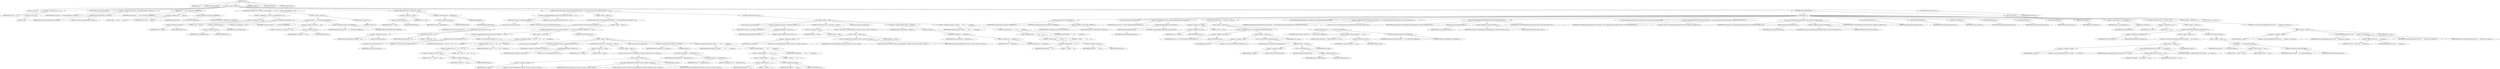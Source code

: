 digraph "run" {  
"118" [label = <(METHOD,run)<SUB>83</SUB>> ]
"6" [label = <(PARAM,this)<SUB>83</SUB>> ]
"119" [label = <(PARAM,String command)<SUB>83</SUB>> ]
"120" [label = <(BLOCK,&lt;empty&gt;,&lt;empty&gt;)<SUB>83</SUB>> ]
"121" [label = <(LOCAL,int err: int)> ]
"122" [label = <(&lt;operator&gt;.assignment,int err = -1)<SUB>85</SUB>> ]
"123" [label = <(IDENTIFIER,err,int err = -1)<SUB>85</SUB>> ]
"124" [label = <(&lt;operator&gt;.minus,-1)<SUB>85</SUB>> ]
"125" [label = <(LITERAL,1,-1)<SUB>85</SUB>> ]
"126" [label = <(LOCAL,String myos: java.lang.String)> ]
"127" [label = <(&lt;operator&gt;.assignment,String myos = System.getProperty(&quot;os.name&quot;))<SUB>88</SUB>> ]
"128" [label = <(IDENTIFIER,myos,String myos = System.getProperty(&quot;os.name&quot;))<SUB>88</SUB>> ]
"129" [label = <(getProperty,System.getProperty(&quot;os.name&quot;))<SUB>88</SUB>> ]
"130" [label = <(IDENTIFIER,System,System.getProperty(&quot;os.name&quot;))<SUB>88</SUB>> ]
"131" [label = <(LITERAL,&quot;os.name&quot;,System.getProperty(&quot;os.name&quot;))<SUB>88</SUB>> ]
"132" [label = <(log,log(&quot;Myos = &quot; + myos, Project.MSG_VERBOSE))<SUB>89</SUB>> ]
"5" [label = <(IDENTIFIER,this,log(&quot;Myos = &quot; + myos, Project.MSG_VERBOSE))<SUB>89</SUB>> ]
"133" [label = <(&lt;operator&gt;.addition,&quot;Myos = &quot; + myos)<SUB>89</SUB>> ]
"134" [label = <(LITERAL,&quot;Myos = &quot;,&quot;Myos = &quot; + myos)<SUB>89</SUB>> ]
"135" [label = <(IDENTIFIER,myos,&quot;Myos = &quot; + myos)<SUB>89</SUB>> ]
"136" [label = <(&lt;operator&gt;.fieldAccess,Project.MSG_VERBOSE)<SUB>89</SUB>> ]
"137" [label = <(IDENTIFIER,Project,log(&quot;Myos = &quot; + myos, Project.MSG_VERBOSE))<SUB>89</SUB>> ]
"138" [label = <(FIELD_IDENTIFIER,MSG_VERBOSE,MSG_VERBOSE)<SUB>89</SUB>> ]
"139" [label = <(CONTROL_STRUCTURE,if ((os != null) &amp;&amp; (os.indexOf(myos) &lt; 0)),if ((os != null) &amp;&amp; (os.indexOf(myos) &lt; 0)))<SUB>90</SUB>> ]
"140" [label = <(&lt;operator&gt;.logicalAnd,(os != null) &amp;&amp; (os.indexOf(myos) &lt; 0))<SUB>90</SUB>> ]
"141" [label = <(&lt;operator&gt;.notEquals,os != null)<SUB>90</SUB>> ]
"142" [label = <(&lt;operator&gt;.fieldAccess,this.os)<SUB>90</SUB>> ]
"143" [label = <(IDENTIFIER,this,os != null)<SUB>90</SUB>> ]
"144" [label = <(FIELD_IDENTIFIER,os,os)<SUB>90</SUB>> ]
"145" [label = <(LITERAL,null,os != null)<SUB>90</SUB>> ]
"146" [label = <(&lt;operator&gt;.lessThan,os.indexOf(myos) &lt; 0)<SUB>90</SUB>> ]
"147" [label = <(indexOf,os.indexOf(myos))<SUB>90</SUB>> ]
"148" [label = <(&lt;operator&gt;.fieldAccess,this.os)<SUB>90</SUB>> ]
"149" [label = <(IDENTIFIER,this,os.indexOf(myos))<SUB>90</SUB>> ]
"150" [label = <(FIELD_IDENTIFIER,os,os)<SUB>90</SUB>> ]
"151" [label = <(IDENTIFIER,myos,os.indexOf(myos))<SUB>90</SUB>> ]
"152" [label = <(LITERAL,0,os.indexOf(myos) &lt; 0)<SUB>90</SUB>> ]
"153" [label = <(BLOCK,&lt;empty&gt;,&lt;empty&gt;)<SUB>90</SUB>> ]
"154" [label = <(log,log(&quot;Not found in &quot; + os, Project.MSG_VERBOSE))<SUB>92</SUB>> ]
"7" [label = <(IDENTIFIER,this,log(&quot;Not found in &quot; + os, Project.MSG_VERBOSE))<SUB>92</SUB>> ]
"155" [label = <(&lt;operator&gt;.addition,&quot;Not found in &quot; + os)<SUB>92</SUB>> ]
"156" [label = <(LITERAL,&quot;Not found in &quot;,&quot;Not found in &quot; + os)<SUB>92</SUB>> ]
"157" [label = <(&lt;operator&gt;.fieldAccess,this.os)<SUB>92</SUB>> ]
"158" [label = <(IDENTIFIER,this,&quot;Not found in &quot; + os)<SUB>92</SUB>> ]
"159" [label = <(FIELD_IDENTIFIER,os,os)<SUB>92</SUB>> ]
"160" [label = <(&lt;operator&gt;.fieldAccess,Project.MSG_VERBOSE)<SUB>92</SUB>> ]
"161" [label = <(IDENTIFIER,Project,log(&quot;Not found in &quot; + os, Project.MSG_VERBOSE))<SUB>92</SUB>> ]
"162" [label = <(FIELD_IDENTIFIER,MSG_VERBOSE,MSG_VERBOSE)<SUB>92</SUB>> ]
"163" [label = <(RETURN,return 0;,return 0;)<SUB>93</SUB>> ]
"164" [label = <(LITERAL,0,return 0;)<SUB>93</SUB>> ]
"165" [label = <(CONTROL_STRUCTURE,if (dir == null),if (dir == null))<SUB>97</SUB>> ]
"166" [label = <(&lt;operator&gt;.equals,dir == null)<SUB>97</SUB>> ]
"167" [label = <(&lt;operator&gt;.fieldAccess,this.dir)<SUB>97</SUB>> ]
"168" [label = <(IDENTIFIER,this,dir == null)<SUB>97</SUB>> ]
"169" [label = <(FIELD_IDENTIFIER,dir,dir)<SUB>97</SUB>> ]
"170" [label = <(LITERAL,null,dir == null)<SUB>97</SUB>> ]
"171" [label = <(&lt;operator&gt;.assignment,this.dir = getBaseDir())<SUB>97</SUB>> ]
"172" [label = <(&lt;operator&gt;.fieldAccess,this.dir)<SUB>97</SUB>> ]
"173" [label = <(IDENTIFIER,this,this.dir = getBaseDir())<SUB>97</SUB>> ]
"174" [label = <(FIELD_IDENTIFIER,dir,dir)<SUB>97</SUB>> ]
"175" [label = <(getBaseDir,getBaseDir())<SUB>97</SUB>> ]
"176" [label = <(IDENTIFIER,project,getBaseDir())<SUB>97</SUB>> ]
"177" [label = <(CONTROL_STRUCTURE,if (myos.toLowerCase().indexOf(&quot;windows&quot;) &gt;= 0),if (myos.toLowerCase().indexOf(&quot;windows&quot;) &gt;= 0))<SUB>99</SUB>> ]
"178" [label = <(&lt;operator&gt;.greaterEqualsThan,myos.toLowerCase().indexOf(&quot;windows&quot;) &gt;= 0)<SUB>99</SUB>> ]
"179" [label = <(indexOf,myos.toLowerCase().indexOf(&quot;windows&quot;))<SUB>99</SUB>> ]
"180" [label = <(toLowerCase,myos.toLowerCase())<SUB>99</SUB>> ]
"181" [label = <(IDENTIFIER,myos,myos.toLowerCase())<SUB>99</SUB>> ]
"182" [label = <(LITERAL,&quot;windows&quot;,myos.toLowerCase().indexOf(&quot;windows&quot;))<SUB>99</SUB>> ]
"183" [label = <(LITERAL,0,myos.toLowerCase().indexOf(&quot;windows&quot;) &gt;= 0)<SUB>99</SUB>> ]
"184" [label = <(BLOCK,&lt;empty&gt;,&lt;empty&gt;)<SUB>99</SUB>> ]
"185" [label = <(CONTROL_STRUCTURE,if (!dir.equals(project.resolveFile(&quot;.&quot;))),if (!dir.equals(project.resolveFile(&quot;.&quot;))))<SUB>100</SUB>> ]
"186" [label = <(&lt;operator&gt;.logicalNot,!dir.equals(project.resolveFile(&quot;.&quot;)))<SUB>100</SUB>> ]
"187" [label = <(equals,equals(project.resolveFile(&quot;.&quot;)))<SUB>100</SUB>> ]
"188" [label = <(&lt;operator&gt;.fieldAccess,this.dir)<SUB>100</SUB>> ]
"189" [label = <(IDENTIFIER,this,equals(project.resolveFile(&quot;.&quot;)))<SUB>100</SUB>> ]
"190" [label = <(FIELD_IDENTIFIER,dir,dir)<SUB>100</SUB>> ]
"191" [label = <(resolveFile,resolveFile(&quot;.&quot;))<SUB>100</SUB>> ]
"192" [label = <(IDENTIFIER,project,resolveFile(&quot;.&quot;))<SUB>100</SUB>> ]
"193" [label = <(LITERAL,&quot;.&quot;,resolveFile(&quot;.&quot;))<SUB>100</SUB>> ]
"194" [label = <(BLOCK,&lt;empty&gt;,&lt;empty&gt;)<SUB>100</SUB>> ]
"195" [label = <(CONTROL_STRUCTURE,if (myos.toLowerCase().indexOf(&quot;nt&quot;) &gt;= 0),if (myos.toLowerCase().indexOf(&quot;nt&quot;) &gt;= 0))<SUB>101</SUB>> ]
"196" [label = <(&lt;operator&gt;.greaterEqualsThan,myos.toLowerCase().indexOf(&quot;nt&quot;) &gt;= 0)<SUB>101</SUB>> ]
"197" [label = <(indexOf,myos.toLowerCase().indexOf(&quot;nt&quot;))<SUB>101</SUB>> ]
"198" [label = <(toLowerCase,myos.toLowerCase())<SUB>101</SUB>> ]
"199" [label = <(IDENTIFIER,myos,myos.toLowerCase())<SUB>101</SUB>> ]
"200" [label = <(LITERAL,&quot;nt&quot;,myos.toLowerCase().indexOf(&quot;nt&quot;))<SUB>101</SUB>> ]
"201" [label = <(LITERAL,0,myos.toLowerCase().indexOf(&quot;nt&quot;) &gt;= 0)<SUB>101</SUB>> ]
"202" [label = <(BLOCK,&lt;empty&gt;,&lt;empty&gt;)<SUB>101</SUB>> ]
"203" [label = <(&lt;operator&gt;.assignment,command = &quot;cmd /c cd &quot; + dir + &quot; &amp;&amp; &quot; + command)<SUB>102</SUB>> ]
"204" [label = <(IDENTIFIER,command,command = &quot;cmd /c cd &quot; + dir + &quot; &amp;&amp; &quot; + command)<SUB>102</SUB>> ]
"205" [label = <(&lt;operator&gt;.addition,&quot;cmd /c cd &quot; + dir + &quot; &amp;&amp; &quot; + command)<SUB>102</SUB>> ]
"206" [label = <(&lt;operator&gt;.addition,&quot;cmd /c cd &quot; + dir + &quot; &amp;&amp; &quot;)<SUB>102</SUB>> ]
"207" [label = <(&lt;operator&gt;.addition,&quot;cmd /c cd &quot; + dir)<SUB>102</SUB>> ]
"208" [label = <(LITERAL,&quot;cmd /c cd &quot;,&quot;cmd /c cd &quot; + dir)<SUB>102</SUB>> ]
"209" [label = <(&lt;operator&gt;.fieldAccess,this.dir)<SUB>102</SUB>> ]
"210" [label = <(IDENTIFIER,this,&quot;cmd /c cd &quot; + dir)<SUB>102</SUB>> ]
"211" [label = <(FIELD_IDENTIFIER,dir,dir)<SUB>102</SUB>> ]
"212" [label = <(LITERAL,&quot; &amp;&amp; &quot;,&quot;cmd /c cd &quot; + dir + &quot; &amp;&amp; &quot;)<SUB>102</SUB>> ]
"213" [label = <(IDENTIFIER,command,&quot;cmd /c cd &quot; + dir + &quot; &amp;&amp; &quot; + command)<SUB>102</SUB>> ]
"214" [label = <(CONTROL_STRUCTURE,else,else)<SUB>104</SUB>> ]
"215" [label = <(BLOCK,&lt;empty&gt;,&lt;empty&gt;)<SUB>104</SUB>> ]
"216" [label = <(LOCAL,String ant: java.lang.String)> ]
"217" [label = <(&lt;operator&gt;.assignment,String ant = getProperty(&quot;ant.home&quot;))<SUB>105</SUB>> ]
"218" [label = <(IDENTIFIER,ant,String ant = getProperty(&quot;ant.home&quot;))<SUB>105</SUB>> ]
"219" [label = <(getProperty,getProperty(&quot;ant.home&quot;))<SUB>105</SUB>> ]
"220" [label = <(IDENTIFIER,project,getProperty(&quot;ant.home&quot;))<SUB>105</SUB>> ]
"221" [label = <(LITERAL,&quot;ant.home&quot;,getProperty(&quot;ant.home&quot;))<SUB>105</SUB>> ]
"222" [label = <(CONTROL_STRUCTURE,if (ant == null),if (ant == null))<SUB>106</SUB>> ]
"223" [label = <(&lt;operator&gt;.equals,ant == null)<SUB>106</SUB>> ]
"224" [label = <(IDENTIFIER,ant,ant == null)<SUB>106</SUB>> ]
"225" [label = <(LITERAL,null,ant == null)<SUB>106</SUB>> ]
"226" [label = <(BLOCK,&lt;empty&gt;,&lt;empty&gt;)<SUB>106</SUB>> ]
"227" [label = <(&lt;operator&gt;.throw,throw new BuildException(&quot;Property 'ant.home' not found&quot;, location);)<SUB>107</SUB>> ]
"228" [label = <(BLOCK,&lt;empty&gt;,&lt;empty&gt;)<SUB>107</SUB>> ]
"229" [label = <(&lt;operator&gt;.assignment,&lt;empty&gt;)> ]
"230" [label = <(IDENTIFIER,$obj0,&lt;empty&gt;)> ]
"231" [label = <(&lt;operator&gt;.alloc,new BuildException(&quot;Property 'ant.home' not found&quot;, location))<SUB>107</SUB>> ]
"232" [label = <(&lt;init&gt;,new BuildException(&quot;Property 'ant.home' not found&quot;, location))<SUB>107</SUB>> ]
"233" [label = <(IDENTIFIER,$obj0,new BuildException(&quot;Property 'ant.home' not found&quot;, location))> ]
"234" [label = <(LITERAL,&quot;Property 'ant.home' not found&quot;,new BuildException(&quot;Property 'ant.home' not found&quot;, location))<SUB>107</SUB>> ]
"235" [label = <(IDENTIFIER,location,new BuildException(&quot;Property 'ant.home' not found&quot;, location))<SUB>107</SUB>> ]
"236" [label = <(IDENTIFIER,$obj0,&lt;empty&gt;)> ]
"237" [label = <(LOCAL,String antRun: java.lang.String)> ]
"238" [label = <(&lt;operator&gt;.assignment,String antRun = toString())<SUB>110</SUB>> ]
"239" [label = <(IDENTIFIER,antRun,String antRun = toString())<SUB>110</SUB>> ]
"240" [label = <(toString,toString())<SUB>110</SUB>> ]
"241" [label = <(resolveFile,resolveFile(ant + &quot;/bin/antRun.bat&quot;))<SUB>110</SUB>> ]
"242" [label = <(IDENTIFIER,project,resolveFile(ant + &quot;/bin/antRun.bat&quot;))<SUB>110</SUB>> ]
"243" [label = <(&lt;operator&gt;.addition,ant + &quot;/bin/antRun.bat&quot;)<SUB>110</SUB>> ]
"244" [label = <(IDENTIFIER,ant,ant + &quot;/bin/antRun.bat&quot;)<SUB>110</SUB>> ]
"245" [label = <(LITERAL,&quot;/bin/antRun.bat&quot;,ant + &quot;/bin/antRun.bat&quot;)<SUB>110</SUB>> ]
"246" [label = <(&lt;operator&gt;.assignment,command = antRun + &quot; &quot; + dir + &quot; &quot; + command)<SUB>111</SUB>> ]
"247" [label = <(IDENTIFIER,command,command = antRun + &quot; &quot; + dir + &quot; &quot; + command)<SUB>111</SUB>> ]
"248" [label = <(&lt;operator&gt;.addition,antRun + &quot; &quot; + dir + &quot; &quot; + command)<SUB>111</SUB>> ]
"249" [label = <(&lt;operator&gt;.addition,antRun + &quot; &quot; + dir + &quot; &quot;)<SUB>111</SUB>> ]
"250" [label = <(&lt;operator&gt;.addition,antRun + &quot; &quot; + dir)<SUB>111</SUB>> ]
"251" [label = <(&lt;operator&gt;.addition,antRun + &quot; &quot;)<SUB>111</SUB>> ]
"252" [label = <(IDENTIFIER,antRun,antRun + &quot; &quot;)<SUB>111</SUB>> ]
"253" [label = <(LITERAL,&quot; &quot;,antRun + &quot; &quot;)<SUB>111</SUB>> ]
"254" [label = <(&lt;operator&gt;.fieldAccess,this.dir)<SUB>111</SUB>> ]
"255" [label = <(IDENTIFIER,this,antRun + &quot; &quot; + dir)<SUB>111</SUB>> ]
"256" [label = <(FIELD_IDENTIFIER,dir,dir)<SUB>111</SUB>> ]
"257" [label = <(LITERAL,&quot; &quot;,antRun + &quot; &quot; + dir + &quot; &quot;)<SUB>111</SUB>> ]
"258" [label = <(IDENTIFIER,command,antRun + &quot; &quot; + dir + &quot; &quot; + command)<SUB>111</SUB>> ]
"259" [label = <(CONTROL_STRUCTURE,else,else)<SUB>114</SUB>> ]
"260" [label = <(BLOCK,&lt;empty&gt;,&lt;empty&gt;)<SUB>114</SUB>> ]
"261" [label = <(LOCAL,String ant: java.lang.String)> ]
"262" [label = <(&lt;operator&gt;.assignment,String ant = getProperty(&quot;ant.home&quot;))<SUB>115</SUB>> ]
"263" [label = <(IDENTIFIER,ant,String ant = getProperty(&quot;ant.home&quot;))<SUB>115</SUB>> ]
"264" [label = <(getProperty,getProperty(&quot;ant.home&quot;))<SUB>115</SUB>> ]
"265" [label = <(IDENTIFIER,project,getProperty(&quot;ant.home&quot;))<SUB>115</SUB>> ]
"266" [label = <(LITERAL,&quot;ant.home&quot;,getProperty(&quot;ant.home&quot;))<SUB>115</SUB>> ]
"267" [label = <(CONTROL_STRUCTURE,if (ant == null),if (ant == null))<SUB>116</SUB>> ]
"268" [label = <(&lt;operator&gt;.equals,ant == null)<SUB>116</SUB>> ]
"269" [label = <(IDENTIFIER,ant,ant == null)<SUB>116</SUB>> ]
"270" [label = <(LITERAL,null,ant == null)<SUB>116</SUB>> ]
"271" [label = <(&lt;operator&gt;.throw,throw new BuildException(&quot;Property 'ant.home' not found&quot;, location);)<SUB>116</SUB>> ]
"272" [label = <(BLOCK,&lt;empty&gt;,&lt;empty&gt;)<SUB>116</SUB>> ]
"273" [label = <(&lt;operator&gt;.assignment,&lt;empty&gt;)> ]
"274" [label = <(IDENTIFIER,$obj1,&lt;empty&gt;)> ]
"275" [label = <(&lt;operator&gt;.alloc,new BuildException(&quot;Property 'ant.home' not found&quot;, location))<SUB>116</SUB>> ]
"276" [label = <(&lt;init&gt;,new BuildException(&quot;Property 'ant.home' not found&quot;, location))<SUB>116</SUB>> ]
"277" [label = <(IDENTIFIER,$obj1,new BuildException(&quot;Property 'ant.home' not found&quot;, location))> ]
"278" [label = <(LITERAL,&quot;Property 'ant.home' not found&quot;,new BuildException(&quot;Property 'ant.home' not found&quot;, location))<SUB>116</SUB>> ]
"279" [label = <(IDENTIFIER,location,new BuildException(&quot;Property 'ant.home' not found&quot;, location))<SUB>116</SUB>> ]
"280" [label = <(IDENTIFIER,$obj1,&lt;empty&gt;)> ]
"281" [label = <(LOCAL,String antRun: java.lang.String)> ]
"282" [label = <(&lt;operator&gt;.assignment,String antRun = toString())<SUB>117</SUB>> ]
"283" [label = <(IDENTIFIER,antRun,String antRun = toString())<SUB>117</SUB>> ]
"284" [label = <(toString,toString())<SUB>117</SUB>> ]
"285" [label = <(resolveFile,resolveFile(ant + &quot;/bin/antRun&quot;))<SUB>117</SUB>> ]
"286" [label = <(IDENTIFIER,project,resolveFile(ant + &quot;/bin/antRun&quot;))<SUB>117</SUB>> ]
"287" [label = <(&lt;operator&gt;.addition,ant + &quot;/bin/antRun&quot;)<SUB>117</SUB>> ]
"288" [label = <(IDENTIFIER,ant,ant + &quot;/bin/antRun&quot;)<SUB>117</SUB>> ]
"289" [label = <(LITERAL,&quot;/bin/antRun&quot;,ant + &quot;/bin/antRun&quot;)<SUB>117</SUB>> ]
"290" [label = <(&lt;operator&gt;.assignment,command = antRun + &quot; &quot; + dir + &quot; &quot; + command)<SUB>119</SUB>> ]
"291" [label = <(IDENTIFIER,command,command = antRun + &quot; &quot; + dir + &quot; &quot; + command)<SUB>119</SUB>> ]
"292" [label = <(&lt;operator&gt;.addition,antRun + &quot; &quot; + dir + &quot; &quot; + command)<SUB>119</SUB>> ]
"293" [label = <(&lt;operator&gt;.addition,antRun + &quot; &quot; + dir + &quot; &quot;)<SUB>119</SUB>> ]
"294" [label = <(&lt;operator&gt;.addition,antRun + &quot; &quot; + dir)<SUB>119</SUB>> ]
"295" [label = <(&lt;operator&gt;.addition,antRun + &quot; &quot;)<SUB>119</SUB>> ]
"296" [label = <(IDENTIFIER,antRun,antRun + &quot; &quot;)<SUB>119</SUB>> ]
"297" [label = <(LITERAL,&quot; &quot;,antRun + &quot; &quot;)<SUB>119</SUB>> ]
"298" [label = <(&lt;operator&gt;.fieldAccess,this.dir)<SUB>119</SUB>> ]
"299" [label = <(IDENTIFIER,this,antRun + &quot; &quot; + dir)<SUB>119</SUB>> ]
"300" [label = <(FIELD_IDENTIFIER,dir,dir)<SUB>119</SUB>> ]
"301" [label = <(LITERAL,&quot; &quot;,antRun + &quot; &quot; + dir + &quot; &quot;)<SUB>119</SUB>> ]
"302" [label = <(IDENTIFIER,command,antRun + &quot; &quot; + dir + &quot; &quot; + command)<SUB>119</SUB>> ]
"303" [label = <(CONTROL_STRUCTURE,try,try)<SUB>122</SUB>> ]
"304" [label = <(BLOCK,try,try)<SUB>122</SUB>> ]
"305" [label = <(log,log(command, Project.MSG_VERBOSE))<SUB>124</SUB>> ]
"8" [label = <(IDENTIFIER,this,log(command, Project.MSG_VERBOSE))<SUB>124</SUB>> ]
"306" [label = <(IDENTIFIER,command,log(command, Project.MSG_VERBOSE))<SUB>124</SUB>> ]
"307" [label = <(&lt;operator&gt;.fieldAccess,Project.MSG_VERBOSE)<SUB>124</SUB>> ]
"308" [label = <(IDENTIFIER,Project,log(command, Project.MSG_VERBOSE))<SUB>124</SUB>> ]
"309" [label = <(FIELD_IDENTIFIER,MSG_VERBOSE,MSG_VERBOSE)<SUB>124</SUB>> ]
"310" [label = <(LOCAL,Process proc: java.lang.Process)> ]
"311" [label = <(&lt;operator&gt;.assignment,Process proc = Runtime.getRuntime().exec(command))<SUB>127</SUB>> ]
"312" [label = <(IDENTIFIER,proc,Process proc = Runtime.getRuntime().exec(command))<SUB>127</SUB>> ]
"313" [label = <(exec,Runtime.getRuntime().exec(command))<SUB>127</SUB>> ]
"314" [label = <(getRuntime,Runtime.getRuntime())<SUB>127</SUB>> ]
"315" [label = <(IDENTIFIER,Runtime,Runtime.getRuntime())<SUB>127</SUB>> ]
"316" [label = <(IDENTIFIER,command,Runtime.getRuntime().exec(command))<SUB>127</SUB>> ]
"317" [label = <(CONTROL_STRUCTURE,if (out != null),if (out != null))<SUB>129</SUB>> ]
"318" [label = <(&lt;operator&gt;.notEquals,out != null)<SUB>129</SUB>> ]
"319" [label = <(&lt;operator&gt;.fieldAccess,this.out)<SUB>129</SUB>> ]
"320" [label = <(IDENTIFIER,this,out != null)<SUB>129</SUB>> ]
"321" [label = <(FIELD_IDENTIFIER,out,out)<SUB>129</SUB>> ]
"322" [label = <(LITERAL,null,out != null)<SUB>129</SUB>> ]
"323" [label = <(BLOCK,&lt;empty&gt;,&lt;empty&gt;)<SUB>129</SUB>> ]
"324" [label = <(&lt;operator&gt;.assignment,this.fos = new PrintWriter(new FileWriter(out)))<SUB>130</SUB>> ]
"325" [label = <(&lt;operator&gt;.fieldAccess,this.fos)<SUB>130</SUB>> ]
"326" [label = <(IDENTIFIER,this,this.fos = new PrintWriter(new FileWriter(out)))<SUB>130</SUB>> ]
"327" [label = <(FIELD_IDENTIFIER,fos,fos)<SUB>130</SUB>> ]
"328" [label = <(BLOCK,&lt;empty&gt;,&lt;empty&gt;)<SUB>130</SUB>> ]
"329" [label = <(&lt;operator&gt;.assignment,&lt;empty&gt;)> ]
"330" [label = <(IDENTIFIER,$obj3,&lt;empty&gt;)> ]
"331" [label = <(&lt;operator&gt;.alloc,new PrintWriter(new FileWriter(out)))<SUB>130</SUB>> ]
"332" [label = <(&lt;init&gt;,new PrintWriter(new FileWriter(out)))<SUB>130</SUB>> ]
"333" [label = <(IDENTIFIER,$obj3,new PrintWriter(new FileWriter(out)))> ]
"334" [label = <(BLOCK,&lt;empty&gt;,&lt;empty&gt;)<SUB>130</SUB>> ]
"335" [label = <(&lt;operator&gt;.assignment,&lt;empty&gt;)> ]
"336" [label = <(IDENTIFIER,$obj2,&lt;empty&gt;)> ]
"337" [label = <(&lt;operator&gt;.alloc,new FileWriter(out))<SUB>130</SUB>> ]
"338" [label = <(&lt;init&gt;,new FileWriter(out))<SUB>130</SUB>> ]
"339" [label = <(IDENTIFIER,$obj2,new FileWriter(out))> ]
"340" [label = <(&lt;operator&gt;.fieldAccess,this.out)<SUB>130</SUB>> ]
"341" [label = <(IDENTIFIER,this,new FileWriter(out))<SUB>130</SUB>> ]
"342" [label = <(FIELD_IDENTIFIER,out,out)<SUB>130</SUB>> ]
"343" [label = <(IDENTIFIER,$obj2,&lt;empty&gt;)> ]
"344" [label = <(IDENTIFIER,$obj3,&lt;empty&gt;)> ]
"345" [label = <(log,log(&quot;Output redirected to &quot; + out, Project.MSG_VERBOSE))<SUB>131</SUB>> ]
"9" [label = <(IDENTIFIER,this,log(&quot;Output redirected to &quot; + out, Project.MSG_VERBOSE))<SUB>131</SUB>> ]
"346" [label = <(&lt;operator&gt;.addition,&quot;Output redirected to &quot; + out)<SUB>131</SUB>> ]
"347" [label = <(LITERAL,&quot;Output redirected to &quot;,&quot;Output redirected to &quot; + out)<SUB>131</SUB>> ]
"348" [label = <(&lt;operator&gt;.fieldAccess,this.out)<SUB>131</SUB>> ]
"349" [label = <(IDENTIFIER,this,&quot;Output redirected to &quot; + out)<SUB>131</SUB>> ]
"350" [label = <(FIELD_IDENTIFIER,out,out)<SUB>131</SUB>> ]
"351" [label = <(&lt;operator&gt;.fieldAccess,Project.MSG_VERBOSE)<SUB>131</SUB>> ]
"352" [label = <(IDENTIFIER,Project,log(&quot;Output redirected to &quot; + out, Project.MSG_VERBOSE))<SUB>131</SUB>> ]
"353" [label = <(FIELD_IDENTIFIER,MSG_VERBOSE,MSG_VERBOSE)<SUB>131</SUB>> ]
"12" [label = <(LOCAL,StreamPumper inputPumper: org.apache.tools.ant.taskdefs.Exec$StreamPumper)> ]
"354" [label = <(&lt;operator&gt;.assignment,Exec$StreamPumper inputPumper = new StreamPumper(proc.getInputStream(), Project.MSG_INFO, this))<SUB>135</SUB>> ]
"355" [label = <(IDENTIFIER,inputPumper,Exec$StreamPumper inputPumper = new StreamPumper(proc.getInputStream(), Project.MSG_INFO, this))<SUB>135</SUB>> ]
"356" [label = <(&lt;operator&gt;.alloc,new StreamPumper(proc.getInputStream(), Project.MSG_INFO, this))<SUB>136</SUB>> ]
"357" [label = <(&lt;init&gt;,new StreamPumper(proc.getInputStream(), Project.MSG_INFO, this))<SUB>136</SUB>> ]
"11" [label = <(IDENTIFIER,inputPumper,new StreamPumper(proc.getInputStream(), Project.MSG_INFO, this))<SUB>135</SUB>> ]
"358" [label = <(getInputStream,proc.getInputStream())<SUB>136</SUB>> ]
"359" [label = <(IDENTIFIER,proc,proc.getInputStream())<SUB>136</SUB>> ]
"360" [label = <(&lt;operator&gt;.fieldAccess,Project.MSG_INFO)<SUB>136</SUB>> ]
"361" [label = <(IDENTIFIER,Project,new StreamPumper(proc.getInputStream(), Project.MSG_INFO, this))<SUB>136</SUB>> ]
"362" [label = <(FIELD_IDENTIFIER,MSG_INFO,MSG_INFO)<SUB>136</SUB>> ]
"10" [label = <(IDENTIFIER,this,new StreamPumper(proc.getInputStream(), Project.MSG_INFO, this))<SUB>136</SUB>> ]
"15" [label = <(LOCAL,StreamPumper errorPumper: org.apache.tools.ant.taskdefs.Exec$StreamPumper)> ]
"363" [label = <(&lt;operator&gt;.assignment,Exec$StreamPumper errorPumper = new StreamPumper(proc.getErrorStream(), Project.MSG_WARN, this))<SUB>137</SUB>> ]
"364" [label = <(IDENTIFIER,errorPumper,Exec$StreamPumper errorPumper = new StreamPumper(proc.getErrorStream(), Project.MSG_WARN, this))<SUB>137</SUB>> ]
"365" [label = <(&lt;operator&gt;.alloc,new StreamPumper(proc.getErrorStream(), Project.MSG_WARN, this))<SUB>138</SUB>> ]
"366" [label = <(&lt;init&gt;,new StreamPumper(proc.getErrorStream(), Project.MSG_WARN, this))<SUB>138</SUB>> ]
"14" [label = <(IDENTIFIER,errorPumper,new StreamPumper(proc.getErrorStream(), Project.MSG_WARN, this))<SUB>137</SUB>> ]
"367" [label = <(getErrorStream,proc.getErrorStream())<SUB>138</SUB>> ]
"368" [label = <(IDENTIFIER,proc,proc.getErrorStream())<SUB>138</SUB>> ]
"369" [label = <(&lt;operator&gt;.fieldAccess,Project.MSG_WARN)<SUB>138</SUB>> ]
"370" [label = <(IDENTIFIER,Project,new StreamPumper(proc.getErrorStream(), Project.MSG_WARN, this))<SUB>138</SUB>> ]
"371" [label = <(FIELD_IDENTIFIER,MSG_WARN,MSG_WARN)<SUB>138</SUB>> ]
"13" [label = <(IDENTIFIER,this,new StreamPumper(proc.getErrorStream(), Project.MSG_WARN, this))<SUB>138</SUB>> ]
"372" [label = <(start,inputPumper.start())<SUB>141</SUB>> ]
"373" [label = <(IDENTIFIER,inputPumper,inputPumper.start())<SUB>141</SUB>> ]
"374" [label = <(start,errorPumper.start())<SUB>142</SUB>> ]
"375" [label = <(IDENTIFIER,errorPumper,errorPumper.start())<SUB>142</SUB>> ]
"376" [label = <(waitFor,proc.waitFor())<SUB>145</SUB>> ]
"377" [label = <(IDENTIFIER,proc,proc.waitFor())<SUB>145</SUB>> ]
"378" [label = <(join,inputPumper.join())<SUB>146</SUB>> ]
"379" [label = <(IDENTIFIER,inputPumper,inputPumper.join())<SUB>146</SUB>> ]
"380" [label = <(join,errorPumper.join())<SUB>147</SUB>> ]
"381" [label = <(IDENTIFIER,errorPumper,errorPumper.join())<SUB>147</SUB>> ]
"382" [label = <(destroy,proc.destroy())<SUB>148</SUB>> ]
"383" [label = <(IDENTIFIER,proc,proc.destroy())<SUB>148</SUB>> ]
"384" [label = <(logFlush,this.logFlush())<SUB>151</SUB>> ]
"16" [label = <(IDENTIFIER,this,this.logFlush())<SUB>151</SUB>> ]
"385" [label = <(&lt;operator&gt;.assignment,err = proc.exitValue())<SUB>154</SUB>> ]
"386" [label = <(IDENTIFIER,err,err = proc.exitValue())<SUB>154</SUB>> ]
"387" [label = <(exitValue,proc.exitValue())<SUB>154</SUB>> ]
"388" [label = <(IDENTIFIER,proc,proc.exitValue())<SUB>154</SUB>> ]
"389" [label = <(CONTROL_STRUCTURE,if (err != 0),if (err != 0))<SUB>155</SUB>> ]
"390" [label = <(&lt;operator&gt;.notEquals,err != 0)<SUB>155</SUB>> ]
"391" [label = <(IDENTIFIER,err,err != 0)<SUB>155</SUB>> ]
"392" [label = <(LITERAL,0,err != 0)<SUB>155</SUB>> ]
"393" [label = <(BLOCK,&lt;empty&gt;,&lt;empty&gt;)<SUB>155</SUB>> ]
"394" [label = <(CONTROL_STRUCTURE,if (failOnError),if (failOnError))<SUB>156</SUB>> ]
"395" [label = <(&lt;operator&gt;.fieldAccess,this.failOnError)<SUB>156</SUB>> ]
"396" [label = <(IDENTIFIER,this,if (failOnError))<SUB>156</SUB>> ]
"397" [label = <(FIELD_IDENTIFIER,failOnError,failOnError)<SUB>156</SUB>> ]
"398" [label = <(BLOCK,&lt;empty&gt;,&lt;empty&gt;)<SUB>156</SUB>> ]
"399" [label = <(&lt;operator&gt;.throw,throw new BuildException(&quot;Exec returned: &quot; + err, location);)<SUB>157</SUB>> ]
"400" [label = <(BLOCK,&lt;empty&gt;,&lt;empty&gt;)<SUB>157</SUB>> ]
"401" [label = <(&lt;operator&gt;.assignment,&lt;empty&gt;)> ]
"402" [label = <(IDENTIFIER,$obj6,&lt;empty&gt;)> ]
"403" [label = <(&lt;operator&gt;.alloc,new BuildException(&quot;Exec returned: &quot; + err, location))<SUB>157</SUB>> ]
"404" [label = <(&lt;init&gt;,new BuildException(&quot;Exec returned: &quot; + err, location))<SUB>157</SUB>> ]
"405" [label = <(IDENTIFIER,$obj6,new BuildException(&quot;Exec returned: &quot; + err, location))> ]
"406" [label = <(&lt;operator&gt;.addition,&quot;Exec returned: &quot; + err)<SUB>157</SUB>> ]
"407" [label = <(LITERAL,&quot;Exec returned: &quot;,&quot;Exec returned: &quot; + err)<SUB>157</SUB>> ]
"408" [label = <(IDENTIFIER,err,&quot;Exec returned: &quot; + err)<SUB>157</SUB>> ]
"409" [label = <(IDENTIFIER,location,new BuildException(&quot;Exec returned: &quot; + err, location))<SUB>157</SUB>> ]
"410" [label = <(IDENTIFIER,$obj6,&lt;empty&gt;)> ]
"411" [label = <(CONTROL_STRUCTURE,else,else)<SUB>158</SUB>> ]
"412" [label = <(BLOCK,&lt;empty&gt;,&lt;empty&gt;)<SUB>158</SUB>> ]
"413" [label = <(log,log(&quot;Result: &quot; + err, Project.MSG_ERR))<SUB>159</SUB>> ]
"17" [label = <(IDENTIFIER,this,log(&quot;Result: &quot; + err, Project.MSG_ERR))<SUB>159</SUB>> ]
"414" [label = <(&lt;operator&gt;.addition,&quot;Result: &quot; + err)<SUB>159</SUB>> ]
"415" [label = <(LITERAL,&quot;Result: &quot;,&quot;Result: &quot; + err)<SUB>159</SUB>> ]
"416" [label = <(IDENTIFIER,err,&quot;Result: &quot; + err)<SUB>159</SUB>> ]
"417" [label = <(&lt;operator&gt;.fieldAccess,Project.MSG_ERR)<SUB>159</SUB>> ]
"418" [label = <(IDENTIFIER,Project,log(&quot;Result: &quot; + err, Project.MSG_ERR))<SUB>159</SUB>> ]
"419" [label = <(FIELD_IDENTIFIER,MSG_ERR,MSG_ERR)<SUB>159</SUB>> ]
"420" [label = <(BLOCK,catch,catch)> ]
"421" [label = <(BLOCK,&lt;empty&gt;,&lt;empty&gt;)<SUB>162</SUB>> ]
"422" [label = <(&lt;operator&gt;.throw,throw new BuildException(&quot;Error exec: &quot; + command, ioe, location);)<SUB>163</SUB>> ]
"423" [label = <(BLOCK,&lt;empty&gt;,&lt;empty&gt;)<SUB>163</SUB>> ]
"424" [label = <(&lt;operator&gt;.assignment,&lt;empty&gt;)> ]
"425" [label = <(IDENTIFIER,$obj7,&lt;empty&gt;)> ]
"426" [label = <(&lt;operator&gt;.alloc,new BuildException(&quot;Error exec: &quot; + command, ioe, location))<SUB>163</SUB>> ]
"427" [label = <(&lt;init&gt;,new BuildException(&quot;Error exec: &quot; + command, ioe, location))<SUB>163</SUB>> ]
"428" [label = <(IDENTIFIER,$obj7,new BuildException(&quot;Error exec: &quot; + command, ioe, location))> ]
"429" [label = <(&lt;operator&gt;.addition,&quot;Error exec: &quot; + command)<SUB>163</SUB>> ]
"430" [label = <(LITERAL,&quot;Error exec: &quot;,&quot;Error exec: &quot; + command)<SUB>163</SUB>> ]
"431" [label = <(IDENTIFIER,command,&quot;Error exec: &quot; + command)<SUB>163</SUB>> ]
"432" [label = <(IDENTIFIER,ioe,new BuildException(&quot;Error exec: &quot; + command, ioe, location))<SUB>163</SUB>> ]
"433" [label = <(IDENTIFIER,location,new BuildException(&quot;Error exec: &quot; + command, ioe, location))<SUB>163</SUB>> ]
"434" [label = <(IDENTIFIER,$obj7,&lt;empty&gt;)> ]
"435" [label = <(BLOCK,&lt;empty&gt;,&lt;empty&gt;)<SUB>164</SUB>> ]
"436" [label = <(RETURN,return err;,return err;)<SUB>166</SUB>> ]
"437" [label = <(IDENTIFIER,err,return err;)<SUB>166</SUB>> ]
"438" [label = <(MODIFIER,PROTECTED)> ]
"439" [label = <(MODIFIER,VIRTUAL)> ]
"440" [label = <(METHOD_RETURN,int)<SUB>83</SUB>> ]
  "118" -> "6" 
  "118" -> "119" 
  "118" -> "120" 
  "118" -> "438" 
  "118" -> "439" 
  "118" -> "440" 
  "120" -> "121" 
  "120" -> "122" 
  "120" -> "126" 
  "120" -> "127" 
  "120" -> "132" 
  "120" -> "139" 
  "120" -> "165" 
  "120" -> "177" 
  "120" -> "303" 
  "120" -> "436" 
  "122" -> "123" 
  "122" -> "124" 
  "124" -> "125" 
  "127" -> "128" 
  "127" -> "129" 
  "129" -> "130" 
  "129" -> "131" 
  "132" -> "5" 
  "132" -> "133" 
  "132" -> "136" 
  "133" -> "134" 
  "133" -> "135" 
  "136" -> "137" 
  "136" -> "138" 
  "139" -> "140" 
  "139" -> "153" 
  "140" -> "141" 
  "140" -> "146" 
  "141" -> "142" 
  "141" -> "145" 
  "142" -> "143" 
  "142" -> "144" 
  "146" -> "147" 
  "146" -> "152" 
  "147" -> "148" 
  "147" -> "151" 
  "148" -> "149" 
  "148" -> "150" 
  "153" -> "154" 
  "153" -> "163" 
  "154" -> "7" 
  "154" -> "155" 
  "154" -> "160" 
  "155" -> "156" 
  "155" -> "157" 
  "157" -> "158" 
  "157" -> "159" 
  "160" -> "161" 
  "160" -> "162" 
  "163" -> "164" 
  "165" -> "166" 
  "165" -> "171" 
  "166" -> "167" 
  "166" -> "170" 
  "167" -> "168" 
  "167" -> "169" 
  "171" -> "172" 
  "171" -> "175" 
  "172" -> "173" 
  "172" -> "174" 
  "175" -> "176" 
  "177" -> "178" 
  "177" -> "184" 
  "177" -> "259" 
  "178" -> "179" 
  "178" -> "183" 
  "179" -> "180" 
  "179" -> "182" 
  "180" -> "181" 
  "184" -> "185" 
  "185" -> "186" 
  "185" -> "194" 
  "186" -> "187" 
  "187" -> "188" 
  "187" -> "191" 
  "188" -> "189" 
  "188" -> "190" 
  "191" -> "192" 
  "191" -> "193" 
  "194" -> "195" 
  "195" -> "196" 
  "195" -> "202" 
  "195" -> "214" 
  "196" -> "197" 
  "196" -> "201" 
  "197" -> "198" 
  "197" -> "200" 
  "198" -> "199" 
  "202" -> "203" 
  "203" -> "204" 
  "203" -> "205" 
  "205" -> "206" 
  "205" -> "213" 
  "206" -> "207" 
  "206" -> "212" 
  "207" -> "208" 
  "207" -> "209" 
  "209" -> "210" 
  "209" -> "211" 
  "214" -> "215" 
  "215" -> "216" 
  "215" -> "217" 
  "215" -> "222" 
  "215" -> "237" 
  "215" -> "238" 
  "215" -> "246" 
  "217" -> "218" 
  "217" -> "219" 
  "219" -> "220" 
  "219" -> "221" 
  "222" -> "223" 
  "222" -> "226" 
  "223" -> "224" 
  "223" -> "225" 
  "226" -> "227" 
  "227" -> "228" 
  "228" -> "229" 
  "228" -> "232" 
  "228" -> "236" 
  "229" -> "230" 
  "229" -> "231" 
  "232" -> "233" 
  "232" -> "234" 
  "232" -> "235" 
  "238" -> "239" 
  "238" -> "240" 
  "240" -> "241" 
  "241" -> "242" 
  "241" -> "243" 
  "243" -> "244" 
  "243" -> "245" 
  "246" -> "247" 
  "246" -> "248" 
  "248" -> "249" 
  "248" -> "258" 
  "249" -> "250" 
  "249" -> "257" 
  "250" -> "251" 
  "250" -> "254" 
  "251" -> "252" 
  "251" -> "253" 
  "254" -> "255" 
  "254" -> "256" 
  "259" -> "260" 
  "260" -> "261" 
  "260" -> "262" 
  "260" -> "267" 
  "260" -> "281" 
  "260" -> "282" 
  "260" -> "290" 
  "262" -> "263" 
  "262" -> "264" 
  "264" -> "265" 
  "264" -> "266" 
  "267" -> "268" 
  "267" -> "271" 
  "268" -> "269" 
  "268" -> "270" 
  "271" -> "272" 
  "272" -> "273" 
  "272" -> "276" 
  "272" -> "280" 
  "273" -> "274" 
  "273" -> "275" 
  "276" -> "277" 
  "276" -> "278" 
  "276" -> "279" 
  "282" -> "283" 
  "282" -> "284" 
  "284" -> "285" 
  "285" -> "286" 
  "285" -> "287" 
  "287" -> "288" 
  "287" -> "289" 
  "290" -> "291" 
  "290" -> "292" 
  "292" -> "293" 
  "292" -> "302" 
  "293" -> "294" 
  "293" -> "301" 
  "294" -> "295" 
  "294" -> "298" 
  "295" -> "296" 
  "295" -> "297" 
  "298" -> "299" 
  "298" -> "300" 
  "303" -> "304" 
  "303" -> "420" 
  "304" -> "305" 
  "304" -> "310" 
  "304" -> "311" 
  "304" -> "317" 
  "304" -> "12" 
  "304" -> "354" 
  "304" -> "357" 
  "304" -> "15" 
  "304" -> "363" 
  "304" -> "366" 
  "304" -> "372" 
  "304" -> "374" 
  "304" -> "376" 
  "304" -> "378" 
  "304" -> "380" 
  "304" -> "382" 
  "304" -> "384" 
  "304" -> "385" 
  "304" -> "389" 
  "305" -> "8" 
  "305" -> "306" 
  "305" -> "307" 
  "307" -> "308" 
  "307" -> "309" 
  "311" -> "312" 
  "311" -> "313" 
  "313" -> "314" 
  "313" -> "316" 
  "314" -> "315" 
  "317" -> "318" 
  "317" -> "323" 
  "318" -> "319" 
  "318" -> "322" 
  "319" -> "320" 
  "319" -> "321" 
  "323" -> "324" 
  "323" -> "345" 
  "324" -> "325" 
  "324" -> "328" 
  "325" -> "326" 
  "325" -> "327" 
  "328" -> "329" 
  "328" -> "332" 
  "328" -> "344" 
  "329" -> "330" 
  "329" -> "331" 
  "332" -> "333" 
  "332" -> "334" 
  "334" -> "335" 
  "334" -> "338" 
  "334" -> "343" 
  "335" -> "336" 
  "335" -> "337" 
  "338" -> "339" 
  "338" -> "340" 
  "340" -> "341" 
  "340" -> "342" 
  "345" -> "9" 
  "345" -> "346" 
  "345" -> "351" 
  "346" -> "347" 
  "346" -> "348" 
  "348" -> "349" 
  "348" -> "350" 
  "351" -> "352" 
  "351" -> "353" 
  "354" -> "355" 
  "354" -> "356" 
  "357" -> "11" 
  "357" -> "358" 
  "357" -> "360" 
  "357" -> "10" 
  "358" -> "359" 
  "360" -> "361" 
  "360" -> "362" 
  "363" -> "364" 
  "363" -> "365" 
  "366" -> "14" 
  "366" -> "367" 
  "366" -> "369" 
  "366" -> "13" 
  "367" -> "368" 
  "369" -> "370" 
  "369" -> "371" 
  "372" -> "373" 
  "374" -> "375" 
  "376" -> "377" 
  "378" -> "379" 
  "380" -> "381" 
  "382" -> "383" 
  "384" -> "16" 
  "385" -> "386" 
  "385" -> "387" 
  "387" -> "388" 
  "389" -> "390" 
  "389" -> "393" 
  "390" -> "391" 
  "390" -> "392" 
  "393" -> "394" 
  "394" -> "395" 
  "394" -> "398" 
  "394" -> "411" 
  "395" -> "396" 
  "395" -> "397" 
  "398" -> "399" 
  "399" -> "400" 
  "400" -> "401" 
  "400" -> "404" 
  "400" -> "410" 
  "401" -> "402" 
  "401" -> "403" 
  "404" -> "405" 
  "404" -> "406" 
  "404" -> "409" 
  "406" -> "407" 
  "406" -> "408" 
  "411" -> "412" 
  "412" -> "413" 
  "413" -> "17" 
  "413" -> "414" 
  "413" -> "417" 
  "414" -> "415" 
  "414" -> "416" 
  "417" -> "418" 
  "417" -> "419" 
  "420" -> "421" 
  "420" -> "435" 
  "421" -> "422" 
  "422" -> "423" 
  "423" -> "424" 
  "423" -> "427" 
  "423" -> "434" 
  "424" -> "425" 
  "424" -> "426" 
  "427" -> "428" 
  "427" -> "429" 
  "427" -> "432" 
  "427" -> "433" 
  "429" -> "430" 
  "429" -> "431" 
  "436" -> "437" 
}
